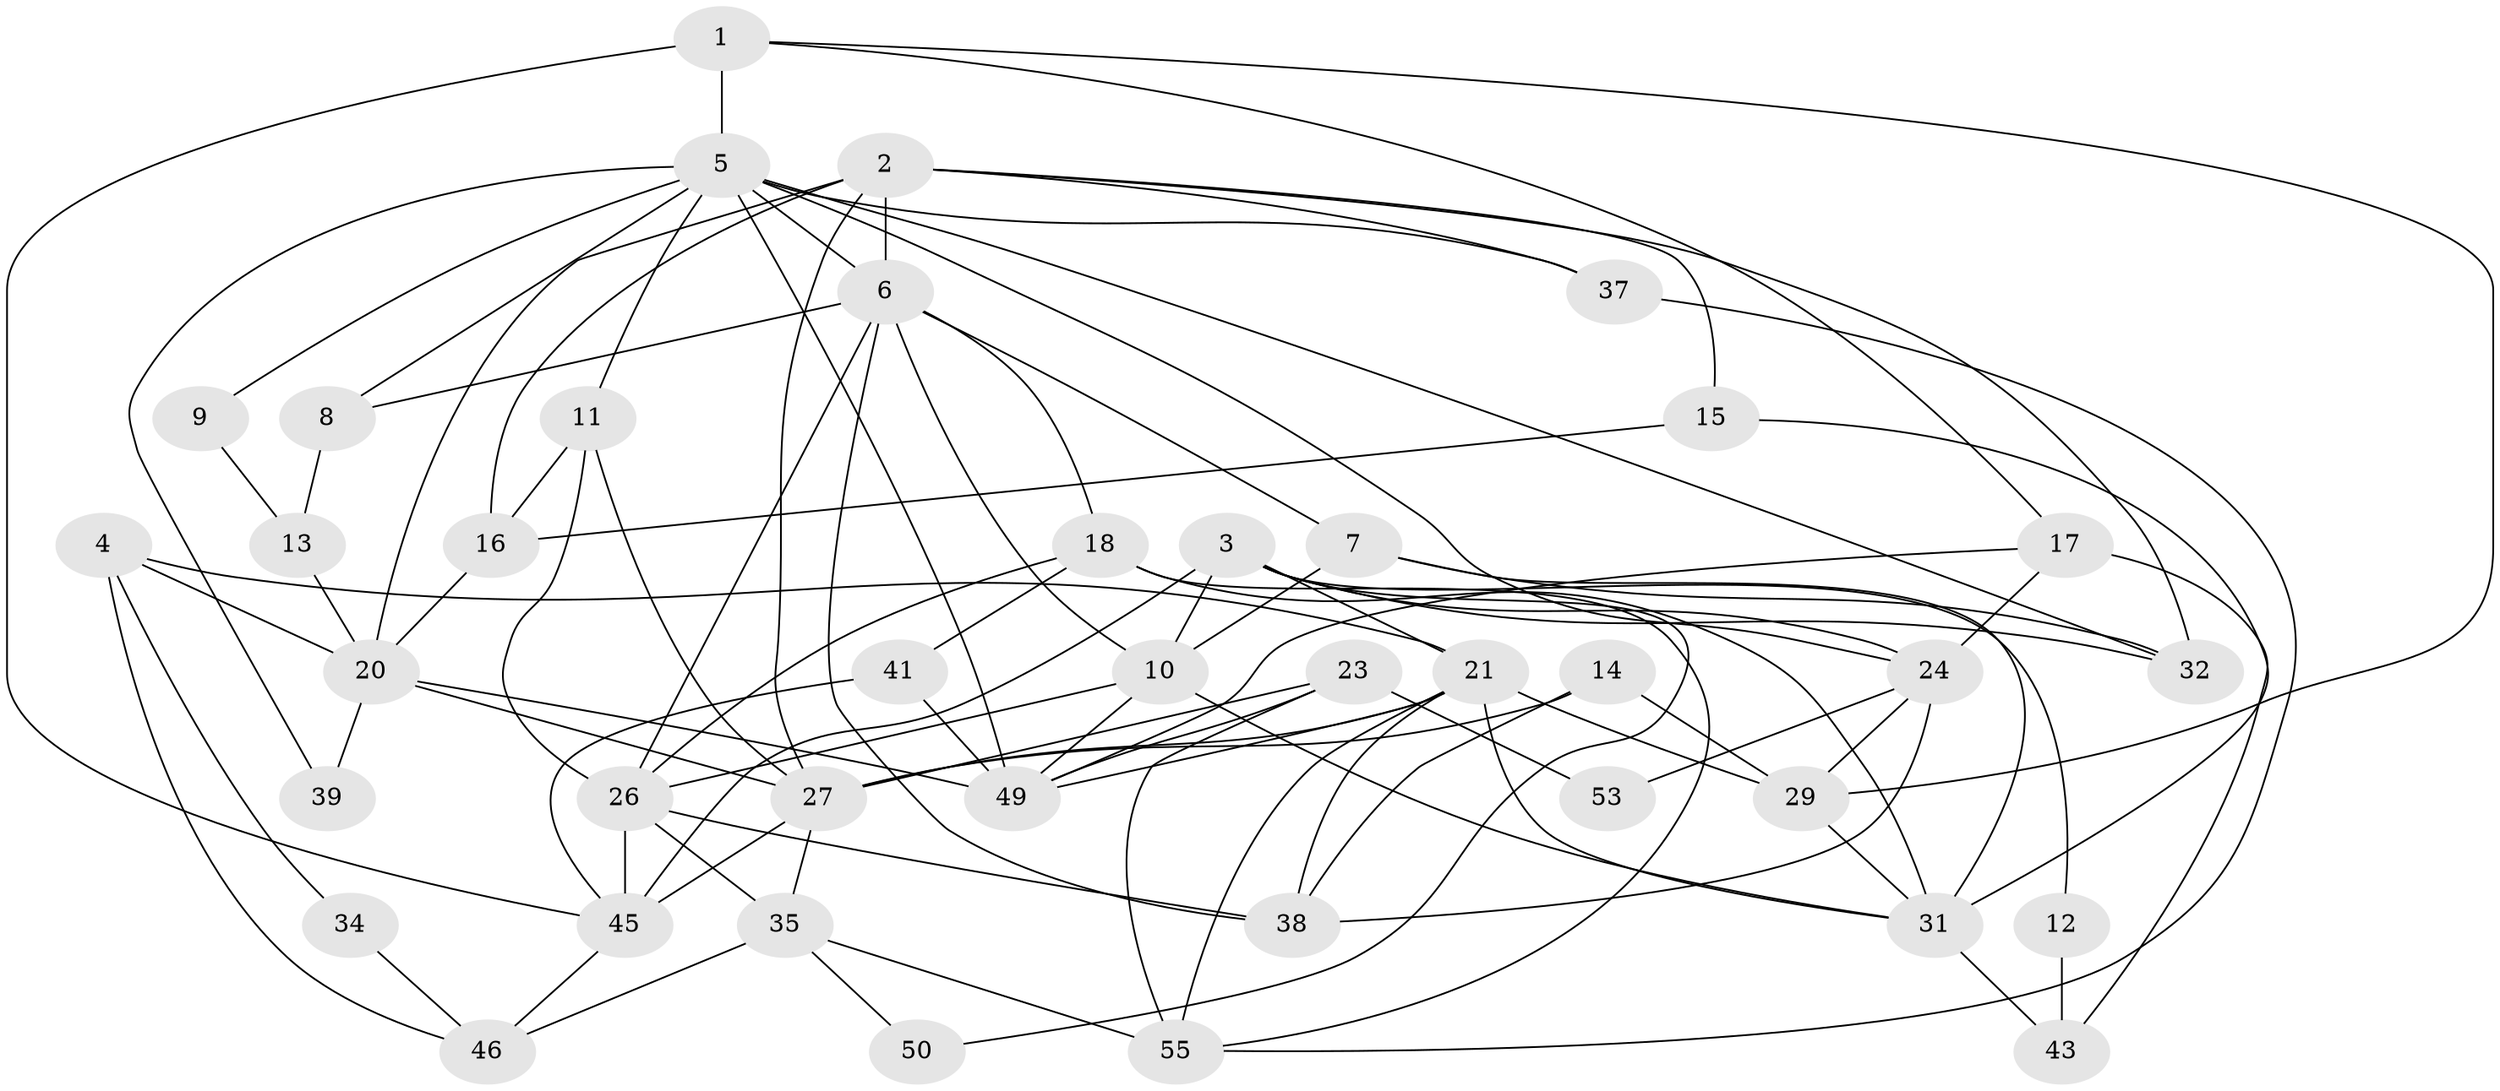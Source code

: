// Generated by graph-tools (version 1.1) at 2025/52/02/27/25 19:52:04]
// undirected, 40 vertices, 94 edges
graph export_dot {
graph [start="1"]
  node [color=gray90,style=filled];
  1 [super="+57"];
  2 [super="+44"];
  3 [super="+40"];
  4 [super="+58"];
  5 [super="+62"];
  6 [super="+51"];
  7;
  8;
  9;
  10 [super="+28"];
  11 [super="+19"];
  12;
  13 [super="+64"];
  14 [super="+22"];
  15;
  16;
  17 [super="+25"];
  18;
  20 [super="+30"];
  21 [super="+56"];
  23;
  24 [super="+47"];
  26 [super="+42"];
  27 [super="+33"];
  29 [super="+36"];
  31 [super="+60"];
  32;
  34;
  35 [super="+63"];
  37 [super="+48"];
  38;
  39;
  41;
  43;
  45 [super="+54"];
  46 [super="+52"];
  49 [super="+61"];
  50;
  53;
  55 [super="+59"];
  1 -- 45 [weight=2];
  1 -- 29;
  1 -- 5;
  1 -- 17;
  2 -- 32;
  2 -- 15;
  2 -- 6;
  2 -- 37;
  2 -- 16;
  2 -- 27;
  2 -- 20;
  3 -- 12;
  3 -- 32;
  3 -- 45 [weight=2];
  3 -- 50;
  3 -- 21;
  3 -- 10;
  3 -- 24;
  4 -- 46 [weight=2];
  4 -- 34;
  4 -- 20;
  4 -- 21;
  5 -- 9;
  5 -- 11;
  5 -- 32;
  5 -- 39;
  5 -- 37 [weight=2];
  5 -- 6;
  5 -- 8;
  5 -- 24;
  5 -- 49;
  6 -- 18;
  6 -- 26;
  6 -- 38 [weight=2];
  6 -- 7;
  6 -- 8;
  6 -- 10;
  7 -- 32;
  7 -- 31;
  7 -- 10;
  8 -- 13;
  9 -- 13 [weight=2];
  10 -- 49;
  10 -- 31;
  10 -- 26;
  11 -- 27;
  11 -- 16;
  11 -- 26;
  12 -- 43;
  13 -- 20;
  14 -- 27;
  14 -- 38;
  14 -- 29;
  15 -- 16;
  15 -- 31;
  16 -- 20;
  17 -- 43;
  17 -- 49;
  17 -- 24;
  18 -- 26;
  18 -- 41;
  18 -- 55;
  18 -- 31;
  20 -- 39;
  20 -- 49;
  20 -- 27;
  21 -- 49;
  21 -- 38;
  21 -- 55;
  21 -- 27;
  21 -- 29;
  21 -- 31;
  23 -- 53;
  23 -- 55;
  23 -- 27;
  23 -- 49;
  24 -- 53;
  24 -- 38;
  24 -- 29;
  26 -- 45 [weight=2];
  26 -- 38;
  26 -- 35;
  27 -- 45;
  27 -- 35;
  29 -- 31;
  31 -- 43;
  34 -- 46;
  35 -- 46 [weight=2];
  35 -- 55;
  35 -- 50;
  37 -- 55;
  41 -- 45;
  41 -- 49;
  45 -- 46;
}
